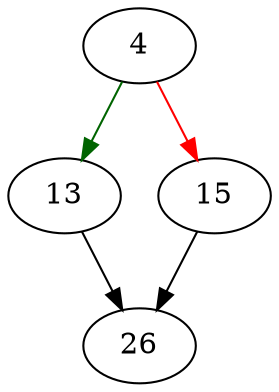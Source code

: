 strict digraph "sqlite3_vsnprintf" {
	// Node definitions.
	4 [entry=true];
	13;
	15;
	26;

	// Edge definitions.
	4 -> 13 [
		color=darkgreen
		cond=true
	];
	4 -> 15 [
		color=red
		cond=false
	];
	13 -> 26;
	15 -> 26;
}